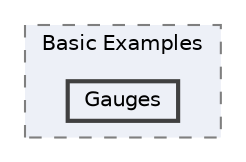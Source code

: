 digraph "C:/Users/BIG/Documents/Arduino/Libraries/Bind/examples/ESP32 or Raspberry Pi Pico W/Basic Examples/Gauges"
{
 // LATEX_PDF_SIZE
  bgcolor="transparent";
  edge [fontname=Helvetica,fontsize=10,labelfontname=Helvetica,labelfontsize=10];
  node [fontname=Helvetica,fontsize=10,shape=box,height=0.2,width=0.4];
  compound=true
  subgraph clusterdir_63ef33a976a950f3b1e6af5169be0a63 {
    graph [ bgcolor="#edf0f7", pencolor="grey50", label="Basic Examples", fontname=Helvetica,fontsize=10 style="filled,dashed", URL="dir_63ef33a976a950f3b1e6af5169be0a63.html",tooltip=""]
  dir_0a0f946c45995f9c84681a9ff70da6d3 [label="Gauges", fillcolor="#edf0f7", color="grey25", style="filled,bold", URL="dir_0a0f946c45995f9c84681a9ff70da6d3.html",tooltip=""];
  }
}

